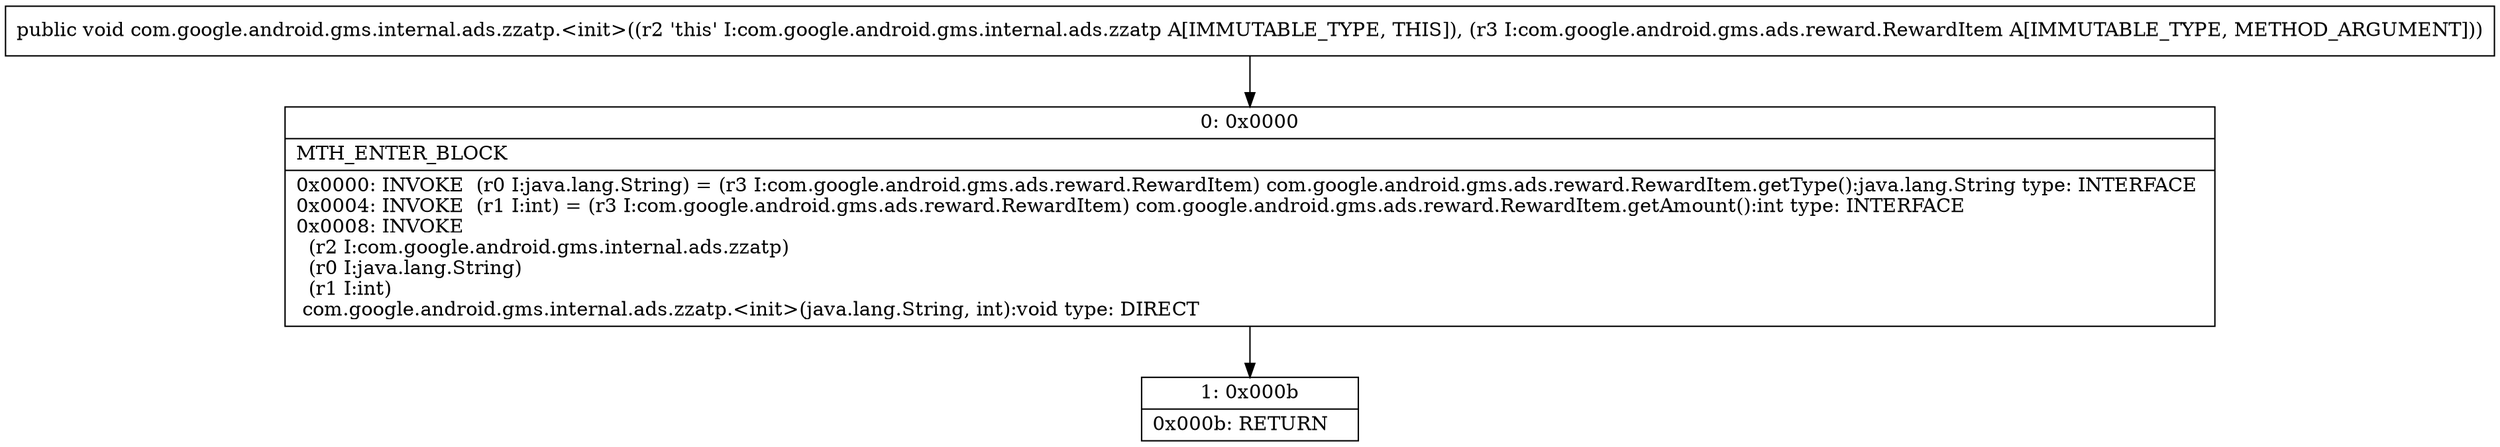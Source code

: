 digraph "CFG forcom.google.android.gms.internal.ads.zzatp.\<init\>(Lcom\/google\/android\/gms\/ads\/reward\/RewardItem;)V" {
Node_0 [shape=record,label="{0\:\ 0x0000|MTH_ENTER_BLOCK\l|0x0000: INVOKE  (r0 I:java.lang.String) = (r3 I:com.google.android.gms.ads.reward.RewardItem) com.google.android.gms.ads.reward.RewardItem.getType():java.lang.String type: INTERFACE \l0x0004: INVOKE  (r1 I:int) = (r3 I:com.google.android.gms.ads.reward.RewardItem) com.google.android.gms.ads.reward.RewardItem.getAmount():int type: INTERFACE \l0x0008: INVOKE  \l  (r2 I:com.google.android.gms.internal.ads.zzatp)\l  (r0 I:java.lang.String)\l  (r1 I:int)\l com.google.android.gms.internal.ads.zzatp.\<init\>(java.lang.String, int):void type: DIRECT \l}"];
Node_1 [shape=record,label="{1\:\ 0x000b|0x000b: RETURN   \l}"];
MethodNode[shape=record,label="{public void com.google.android.gms.internal.ads.zzatp.\<init\>((r2 'this' I:com.google.android.gms.internal.ads.zzatp A[IMMUTABLE_TYPE, THIS]), (r3 I:com.google.android.gms.ads.reward.RewardItem A[IMMUTABLE_TYPE, METHOD_ARGUMENT])) }"];
MethodNode -> Node_0;
Node_0 -> Node_1;
}

